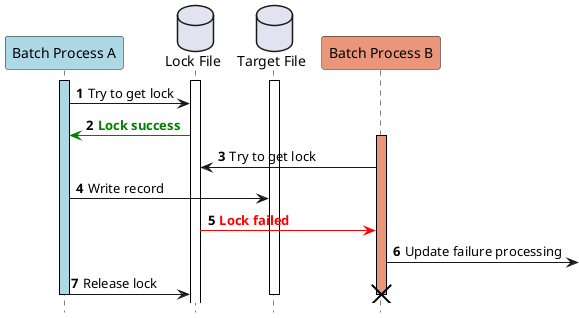 @startuml

autonumber
hide footbox

participant "Batch Process A" as batchA #lightblue
database "Lock File" as LockFile
database "Target File" as File
participant "Batch Process B" as batchB #DarkSalmon

activate LockFile
activate File
activate batchA  #lightblue

batchA -> LockFile : Try to get lock
LockFile -[#green]> batchA : <b><font color="green">Lock success</font></b>
activate batchB  #DarkSalmon
batchB -> LockFile : Try to get lock
batchA -> File : Write record
LockFile -[#red]> batchB : <b><font color="red">Lock failed</font></b>
batchB ->] : Update failure processing
batchA -> LockFile : Release lock
destroy batchB

deactivate File
deactivate batchA

'Set styles such as format and color of each figure
skinparam Note {
  BackgroundColor #b1f8fa
  BorderColor black
}

skinparam Class {
  BorderColor black
  ArrowColor black
}

skinparam Sequence {
  BorderColor black
  ActorBorderColor black
  ArrowColor black
  LifeLineBorderColor black
  BoxLineColor black
  ParticipantBorderColor black
}

skinparam componentStyle uml2

skinparam Component {
  BorderColor black
  ArrowColor black
}

skinparam Interface {
  BorderColor black
  ArrowColor black
}

@enduml
